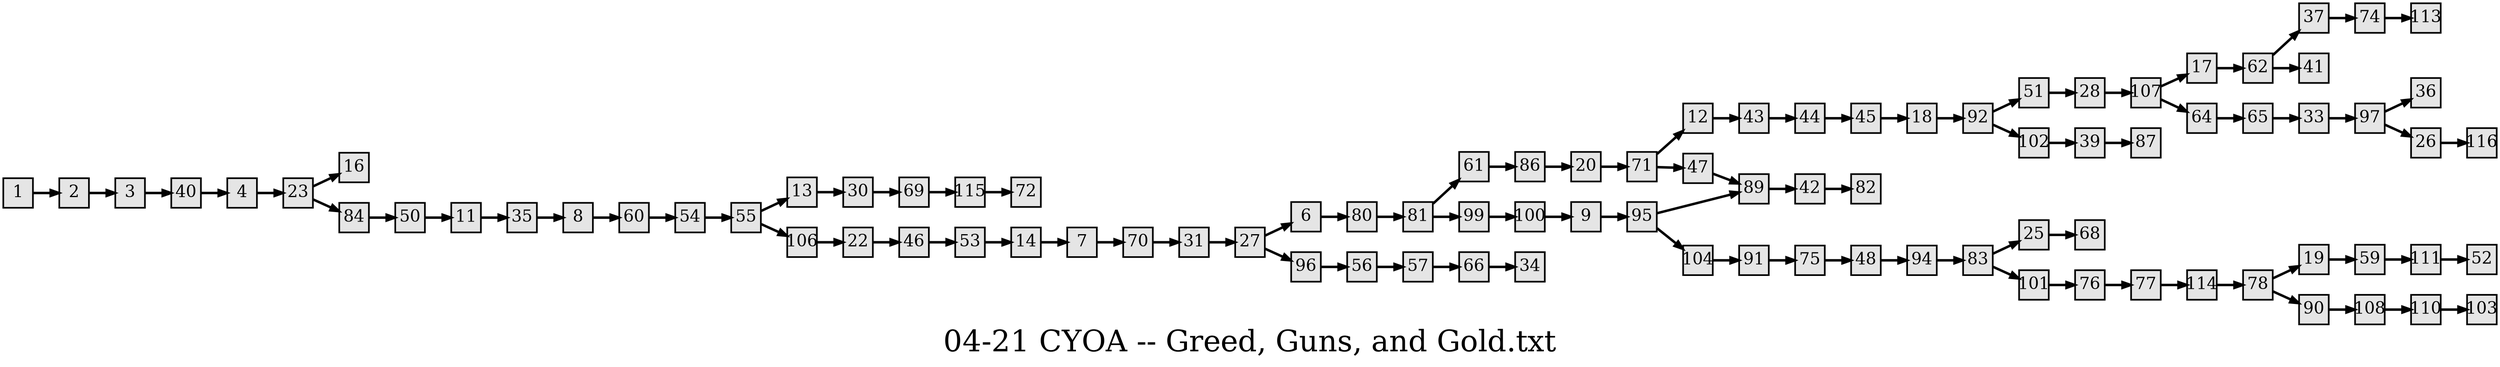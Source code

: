 digraph g{
  graph [ label="04-21 CYOA -- Greed, Guns, and Gold.txt" rankdir=LR, ordering=out, fontsize=36, nodesep="0.35", ranksep="0.45"];
  node  [shape=rect, penwidth=2, fontsize=20, style=filled, fillcolor=grey90, margin="0,0", labelfloat=true, regular=true, fixedsize=true];
  edge  [labelfloat=true, penwidth=3, fontsize=12];
  1 -> 2;
  2 -> 3;
  3 -> 40;
  4 -> 23;
  6 -> 80;
  7 -> 70;
  8 -> 60;
  9 -> 95;
  11 -> 35;
  12 -> 43;
  13 -> 30;
  14 -> 7;
  17 -> 62;
  18 -> 92;
  19 -> 59;
  20 -> 71;
  22 -> 46;
  23 -> 16;
  23 -> 84;
  25 -> 68;
  26 -> 116;
  27 -> 6;
  27 -> 96;
  28 -> 107;
  30 -> 69;
  31 -> 27;
  33 -> 97;
  35 -> 8;
  37 -> 74;
  39 -> 87;
  40 -> 4;
  42 -> 82;
  43 -> 44;
  44 -> 45;
  45 -> 18;
  46 -> 53;
  47 -> 89;
  48 -> 94;
  50 -> 11;
  51 -> 28;
  53 -> 14;
  54 -> 55;
  55 -> 13;
  55 -> 106;
  56 -> 57;
  57 -> 66;
  59 -> 111;
  60 -> 54;
  61 -> 86;
  62 -> 37;
  62 -> 41;
  64 -> 65;
  65 -> 33;
  66 -> 34;
  69 -> 115;
  70 -> 31;
  71 -> 12;
  71 -> 47;
  74 -> 113;
  75 -> 48;
  76 -> 77;
  77 -> 114;
  78 -> 19;
  78 -> 90;
  80 -> 81;
  81 -> 61;
  81 -> 99;
  83 -> 25;
  83 -> 101;
  84 -> 50;
  86 -> 20;
  89 -> 42;
  90 -> 108;
  91 -> 75;
  92 -> 51;
  92 -> 102;
  94 -> 83;
  95 -> 89;
  95 -> 104;
  96 -> 56;
  97 -> 36;
  97 -> 26;
  99 -> 100;
  100 -> 9;
  101 -> 76;
  102 -> 39;
  104 -> 91;
  106 -> 22;
  107 -> 17;
  107 -> 64;
  108 -> 110;
  110 -> 103;
  111 -> 52;
  114 -> 78;
  115 -> 72;
  
}

